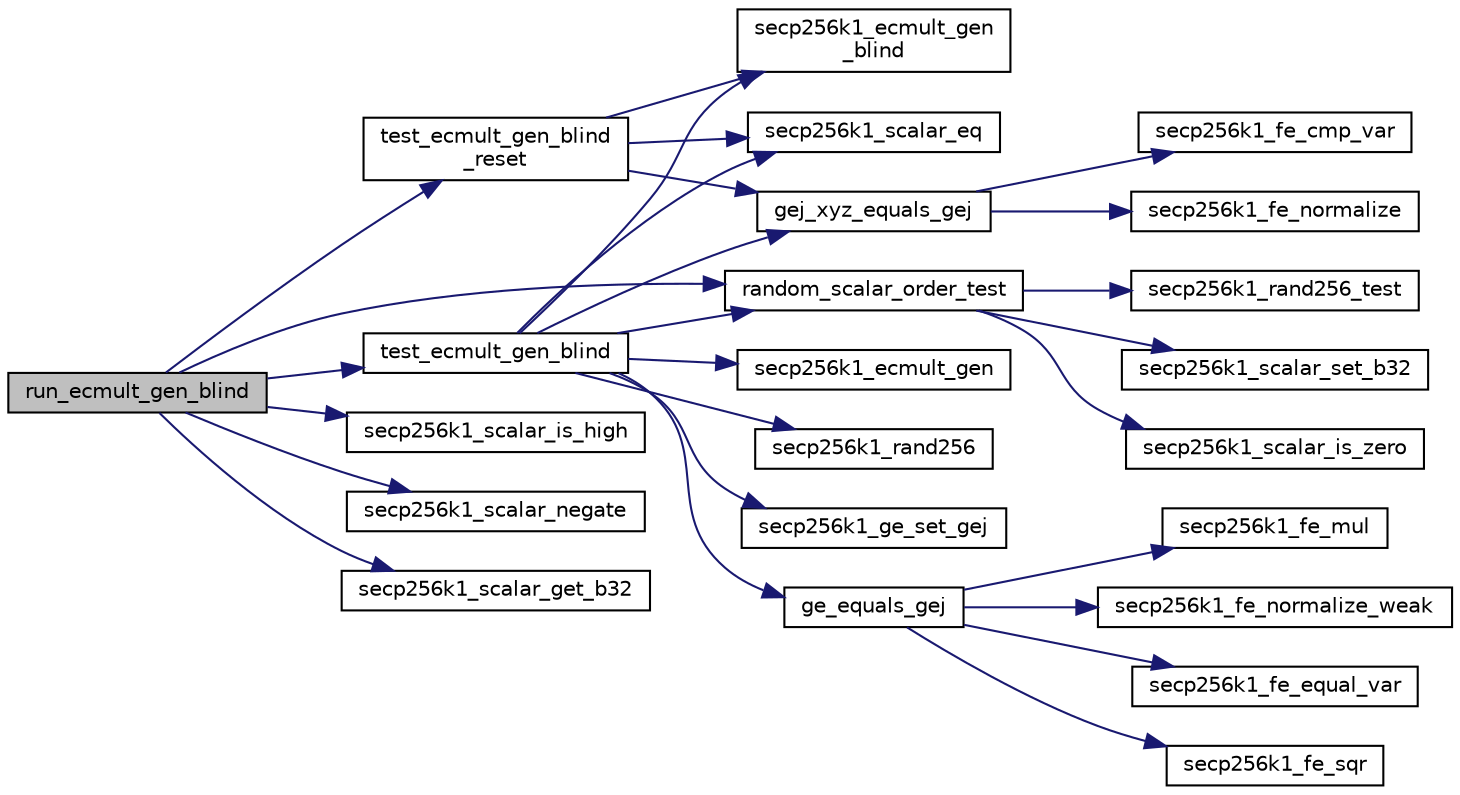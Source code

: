 digraph "run_ecmult_gen_blind"
{
  edge [fontname="Helvetica",fontsize="10",labelfontname="Helvetica",labelfontsize="10"];
  node [fontname="Helvetica",fontsize="10",shape=record];
  rankdir="LR";
  Node1043 [label="run_ecmult_gen_blind",height=0.2,width=0.4,color="black", fillcolor="grey75", style="filled", fontcolor="black"];
  Node1043 -> Node1044 [color="midnightblue",fontsize="10",style="solid",fontname="Helvetica"];
  Node1044 [label="test_ecmult_gen_blind\l_reset",height=0.2,width=0.4,color="black", fillcolor="white", style="filled",URL="$d5/d7f/tests_8c.html#a375b2994cf6e867644abdf5ae3f93abe"];
  Node1044 -> Node1045 [color="midnightblue",fontsize="10",style="solid",fontname="Helvetica"];
  Node1045 [label="secp256k1_ecmult_gen\l_blind",height=0.2,width=0.4,color="black", fillcolor="white", style="filled",URL="$d6/d76/ecmult__gen_8h.html#a7e41f045cb4901a4eba781966fa35abd"];
  Node1044 -> Node1046 [color="midnightblue",fontsize="10",style="solid",fontname="Helvetica"];
  Node1046 [label="secp256k1_scalar_eq",height=0.2,width=0.4,color="black", fillcolor="white", style="filled",URL="$db/d94/scalar_8h.html#a4ba37c67745038e5ff23ca66f051837d",tooltip="Compare two scalars. "];
  Node1044 -> Node1047 [color="midnightblue",fontsize="10",style="solid",fontname="Helvetica"];
  Node1047 [label="gej_xyz_equals_gej",height=0.2,width=0.4,color="black", fillcolor="white", style="filled",URL="$d5/d7f/tests_8c.html#a9ce0d67d2ba57bdc32e660cafcaaef2f"];
  Node1047 -> Node1048 [color="midnightblue",fontsize="10",style="solid",fontname="Helvetica"];
  Node1048 [label="secp256k1_fe_normalize",height=0.2,width=0.4,color="black", fillcolor="white", style="filled",URL="$d5/d5a/field_8h.html#a8e925e94d5a7330d2ae68f6642d0c7b9",tooltip="Field element module. "];
  Node1047 -> Node1049 [color="midnightblue",fontsize="10",style="solid",fontname="Helvetica"];
  Node1049 [label="secp256k1_fe_cmp_var",height=0.2,width=0.4,color="black", fillcolor="white", style="filled",URL="$d5/d5a/field_8h.html#af372f2088796ef5338bb43dbb6dd5277",tooltip="Compare two field elements. "];
  Node1043 -> Node1050 [color="midnightblue",fontsize="10",style="solid",fontname="Helvetica"];
  Node1050 [label="test_ecmult_gen_blind",height=0.2,width=0.4,color="black", fillcolor="white", style="filled",URL="$d5/d7f/tests_8c.html#ab353fbc77d15cd48e25d995ea3f33795"];
  Node1050 -> Node1051 [color="midnightblue",fontsize="10",style="solid",fontname="Helvetica"];
  Node1051 [label="random_scalar_order_test",height=0.2,width=0.4,color="black", fillcolor="white", style="filled",URL="$d5/d7f/tests_8c.html#a51e09e6745e0afdb0d596ee0f4b3c3f7"];
  Node1051 -> Node1052 [color="midnightblue",fontsize="10",style="solid",fontname="Helvetica"];
  Node1052 [label="secp256k1_rand256_test",height=0.2,width=0.4,color="black", fillcolor="white", style="filled",URL="$dd/d0b/testrand_8h.html#ac7dd7cc19d5d0ae9b50791656b57af7b",tooltip="Generate a pseudorandom 32-byte array with long sequences of zero and one bits. "];
  Node1051 -> Node1053 [color="midnightblue",fontsize="10",style="solid",fontname="Helvetica"];
  Node1053 [label="secp256k1_scalar_set_b32",height=0.2,width=0.4,color="black", fillcolor="white", style="filled",URL="$db/d94/scalar_8h.html#a25cc2d45ae1d1765d07c3313cdf46fa0",tooltip="Set a scalar from a big endian byte array. "];
  Node1051 -> Node1054 [color="midnightblue",fontsize="10",style="solid",fontname="Helvetica"];
  Node1054 [label="secp256k1_scalar_is_zero",height=0.2,width=0.4,color="black", fillcolor="white", style="filled",URL="$db/d94/scalar_8h.html#a3f0ac84fe49a1c1f51212582a2c149d4",tooltip="Check whether a scalar equals zero. "];
  Node1050 -> Node1055 [color="midnightblue",fontsize="10",style="solid",fontname="Helvetica"];
  Node1055 [label="secp256k1_ecmult_gen",height=0.2,width=0.4,color="black", fillcolor="white", style="filled",URL="$d6/d76/ecmult__gen_8h.html#a5ed744c720cbb0a397c8d4c42c637f24",tooltip="Multiply with the generator: R = a*G. "];
  Node1050 -> Node1056 [color="midnightblue",fontsize="10",style="solid",fontname="Helvetica"];
  Node1056 [label="secp256k1_rand256",height=0.2,width=0.4,color="black", fillcolor="white", style="filled",URL="$dd/d0b/testrand_8h.html#ac6eab6443f98bba198f7df69e658173c",tooltip="Generate a pseudorandom 32-byte array. "];
  Node1050 -> Node1045 [color="midnightblue",fontsize="10",style="solid",fontname="Helvetica"];
  Node1050 -> Node1046 [color="midnightblue",fontsize="10",style="solid",fontname="Helvetica"];
  Node1050 -> Node1047 [color="midnightblue",fontsize="10",style="solid",fontname="Helvetica"];
  Node1050 -> Node1057 [color="midnightblue",fontsize="10",style="solid",fontname="Helvetica"];
  Node1057 [label="secp256k1_ge_set_gej",height=0.2,width=0.4,color="black", fillcolor="white", style="filled",URL="$d9/dd1/group_8h.html#aa511eebf8cd7419763f06555ed4fb62d",tooltip="Set a group element equal to another which is given in jacobian coordinates. "];
  Node1050 -> Node1058 [color="midnightblue",fontsize="10",style="solid",fontname="Helvetica"];
  Node1058 [label="ge_equals_gej",height=0.2,width=0.4,color="black", fillcolor="white", style="filled",URL="$d5/d7f/tests_8c.html#a7930deeb9d6815fba34afad98b8dfa69"];
  Node1058 -> Node1059 [color="midnightblue",fontsize="10",style="solid",fontname="Helvetica"];
  Node1059 [label="secp256k1_fe_sqr",height=0.2,width=0.4,color="black", fillcolor="white", style="filled",URL="$d5/d5a/field_8h.html#a6cbe550ca5eb35e683b1c8d68d8de26b",tooltip="Sets a field element to be the square of another. "];
  Node1058 -> Node1060 [color="midnightblue",fontsize="10",style="solid",fontname="Helvetica"];
  Node1060 [label="secp256k1_fe_mul",height=0.2,width=0.4,color="black", fillcolor="white", style="filled",URL="$d5/d5a/field_8h.html#a542b97d2574d9687c563d002587cf9a2",tooltip="Sets a field element to be the product of two others. "];
  Node1058 -> Node1061 [color="midnightblue",fontsize="10",style="solid",fontname="Helvetica"];
  Node1061 [label="secp256k1_fe_normalize_weak",height=0.2,width=0.4,color="black", fillcolor="white", style="filled",URL="$d5/d5a/field_8h.html#a0aaec7df2f708a451a8e1f41a943d8b1",tooltip="Weakly normalize a field element: reduce it magnitude to 1, but don&#39;t fully normalize. "];
  Node1058 -> Node1062 [color="midnightblue",fontsize="10",style="solid",fontname="Helvetica"];
  Node1062 [label="secp256k1_fe_equal_var",height=0.2,width=0.4,color="black", fillcolor="white", style="filled",URL="$d5/d5a/field_8h.html#a16ab4d0dd8bcb5da1b888288063014f3",tooltip="Compare two field elements. "];
  Node1043 -> Node1051 [color="midnightblue",fontsize="10",style="solid",fontname="Helvetica"];
  Node1043 -> Node1063 [color="midnightblue",fontsize="10",style="solid",fontname="Helvetica"];
  Node1063 [label="secp256k1_scalar_is_high",height=0.2,width=0.4,color="black", fillcolor="white", style="filled",URL="$db/d94/scalar_8h.html#aab66620cbbe49bec3c7c02f4a1219c05",tooltip="Check whether a scalar is higher than the group order divided by 2. "];
  Node1043 -> Node1064 [color="midnightblue",fontsize="10",style="solid",fontname="Helvetica"];
  Node1064 [label="secp256k1_scalar_negate",height=0.2,width=0.4,color="black", fillcolor="white", style="filled",URL="$db/d94/scalar_8h.html#aa3f1c1d4536adf835ee256878c222968",tooltip="Compute the complement of a scalar (modulo the group order). "];
  Node1043 -> Node1065 [color="midnightblue",fontsize="10",style="solid",fontname="Helvetica"];
  Node1065 [label="secp256k1_scalar_get_b32",height=0.2,width=0.4,color="black", fillcolor="white", style="filled",URL="$db/d94/scalar_8h.html#a4fa08f8af5a23f505b44c9ef1bec1831",tooltip="Convert a scalar to a byte array. "];
}
